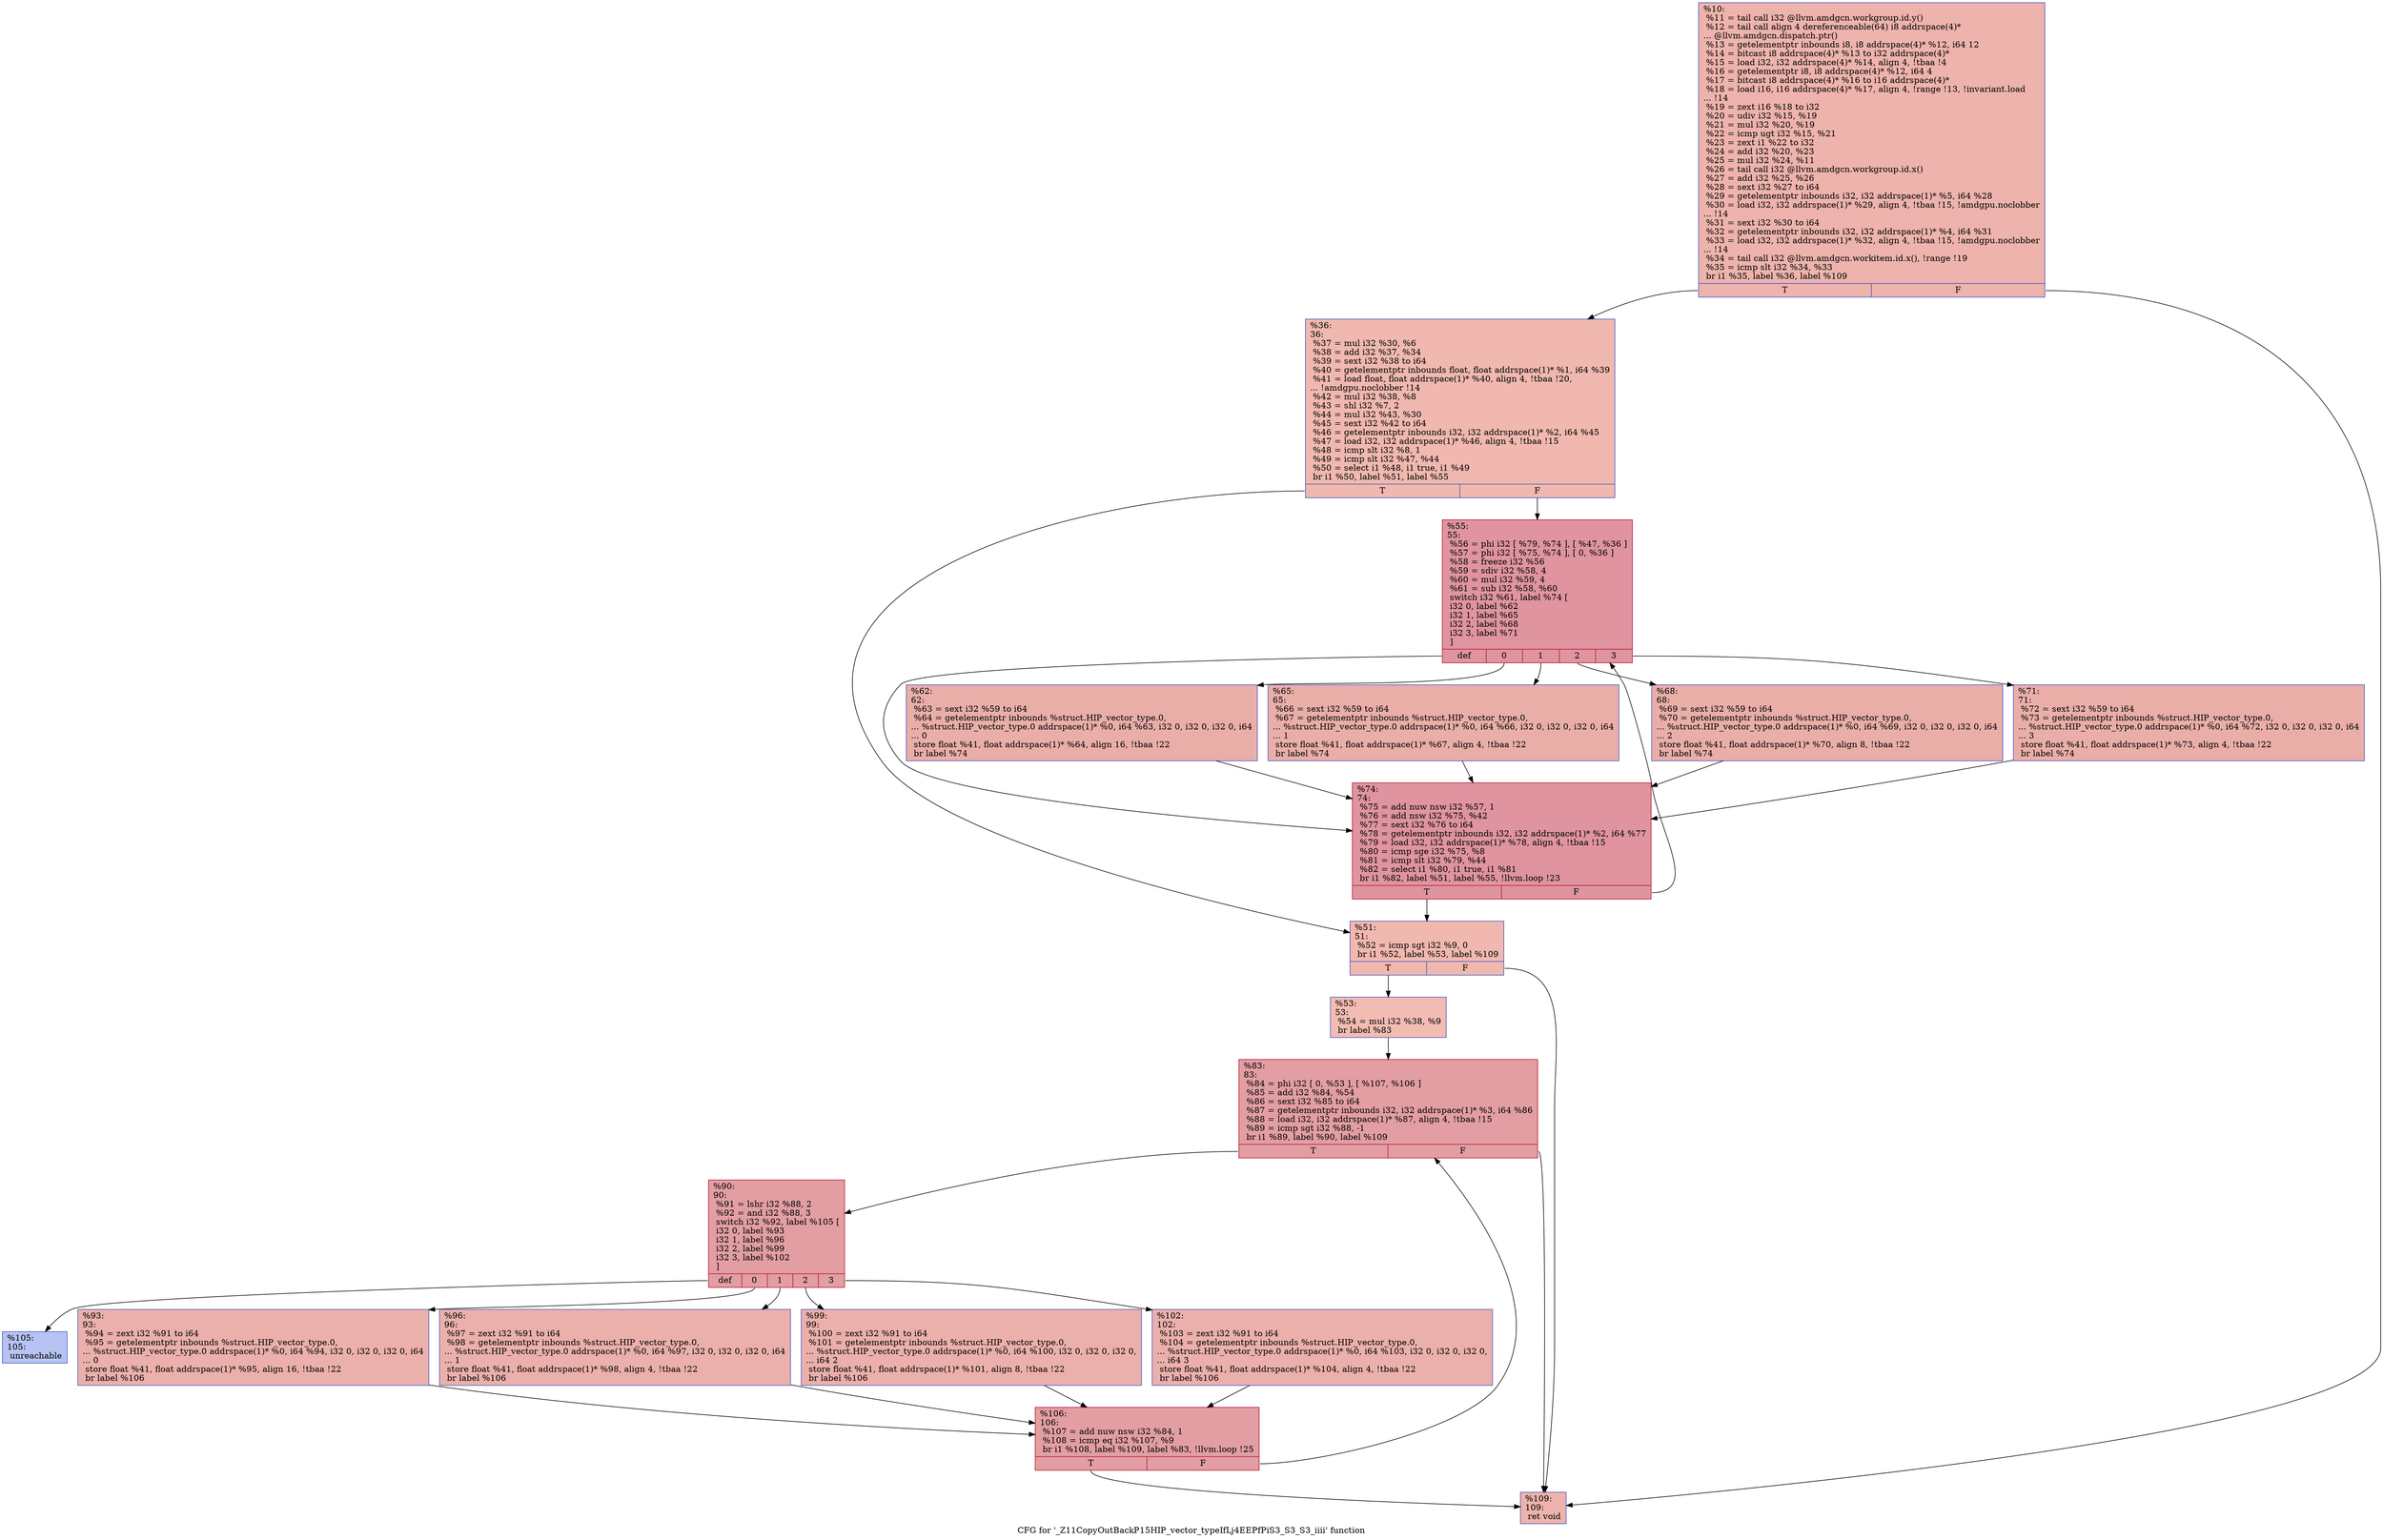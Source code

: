 digraph "CFG for '_Z11CopyOutBackP15HIP_vector_typeIfLj4EEPfPiS3_S3_S3_iiii' function" {
	label="CFG for '_Z11CopyOutBackP15HIP_vector_typeIfLj4EEPfPiS3_S3_S3_iiii' function";

	Node0x4cc2810 [shape=record,color="#3d50c3ff", style=filled, fillcolor="#d6524470",label="{%10:\l  %11 = tail call i32 @llvm.amdgcn.workgroup.id.y()\l  %12 = tail call align 4 dereferenceable(64) i8 addrspace(4)*\l... @llvm.amdgcn.dispatch.ptr()\l  %13 = getelementptr inbounds i8, i8 addrspace(4)* %12, i64 12\l  %14 = bitcast i8 addrspace(4)* %13 to i32 addrspace(4)*\l  %15 = load i32, i32 addrspace(4)* %14, align 4, !tbaa !4\l  %16 = getelementptr i8, i8 addrspace(4)* %12, i64 4\l  %17 = bitcast i8 addrspace(4)* %16 to i16 addrspace(4)*\l  %18 = load i16, i16 addrspace(4)* %17, align 4, !range !13, !invariant.load\l... !14\l  %19 = zext i16 %18 to i32\l  %20 = udiv i32 %15, %19\l  %21 = mul i32 %20, %19\l  %22 = icmp ugt i32 %15, %21\l  %23 = zext i1 %22 to i32\l  %24 = add i32 %20, %23\l  %25 = mul i32 %24, %11\l  %26 = tail call i32 @llvm.amdgcn.workgroup.id.x()\l  %27 = add i32 %25, %26\l  %28 = sext i32 %27 to i64\l  %29 = getelementptr inbounds i32, i32 addrspace(1)* %5, i64 %28\l  %30 = load i32, i32 addrspace(1)* %29, align 4, !tbaa !15, !amdgpu.noclobber\l... !14\l  %31 = sext i32 %30 to i64\l  %32 = getelementptr inbounds i32, i32 addrspace(1)* %4, i64 %31\l  %33 = load i32, i32 addrspace(1)* %32, align 4, !tbaa !15, !amdgpu.noclobber\l... !14\l  %34 = tail call i32 @llvm.amdgcn.workitem.id.x(), !range !19\l  %35 = icmp slt i32 %34, %33\l  br i1 %35, label %36, label %109\l|{<s0>T|<s1>F}}"];
	Node0x4cc2810:s0 -> Node0x4cc6d30;
	Node0x4cc2810:s1 -> Node0x4cc6dc0;
	Node0x4cc6d30 [shape=record,color="#3d50c3ff", style=filled, fillcolor="#dc5d4a70",label="{%36:\l36:                                               \l  %37 = mul i32 %30, %6\l  %38 = add i32 %37, %34\l  %39 = sext i32 %38 to i64\l  %40 = getelementptr inbounds float, float addrspace(1)* %1, i64 %39\l  %41 = load float, float addrspace(1)* %40, align 4, !tbaa !20,\l... !amdgpu.noclobber !14\l  %42 = mul i32 %38, %8\l  %43 = shl i32 %7, 2\l  %44 = mul i32 %43, %30\l  %45 = sext i32 %42 to i64\l  %46 = getelementptr inbounds i32, i32 addrspace(1)* %2, i64 %45\l  %47 = load i32, i32 addrspace(1)* %46, align 4, !tbaa !15\l  %48 = icmp slt i32 %8, 1\l  %49 = icmp slt i32 %47, %44\l  %50 = select i1 %48, i1 true, i1 %49\l  br i1 %50, label %51, label %55\l|{<s0>T|<s1>F}}"];
	Node0x4cc6d30:s0 -> Node0x4cc7850;
	Node0x4cc6d30:s1 -> Node0x4cc78e0;
	Node0x4cc7850 [shape=record,color="#3d50c3ff", style=filled, fillcolor="#dc5d4a70",label="{%51:\l51:                                               \l  %52 = icmp sgt i32 %9, 0\l  br i1 %52, label %53, label %109\l|{<s0>T|<s1>F}}"];
	Node0x4cc7850:s0 -> Node0x4cc7ae0;
	Node0x4cc7850:s1 -> Node0x4cc6dc0;
	Node0x4cc7ae0 [shape=record,color="#3d50c3ff", style=filled, fillcolor="#e1675170",label="{%53:\l53:                                               \l  %54 = mul i32 %38, %9\l  br label %83\l}"];
	Node0x4cc7ae0 -> Node0x4cc7c70;
	Node0x4cc78e0 [shape=record,color="#b70d28ff", style=filled, fillcolor="#b70d2870",label="{%55:\l55:                                               \l  %56 = phi i32 [ %79, %74 ], [ %47, %36 ]\l  %57 = phi i32 [ %75, %74 ], [ 0, %36 ]\l  %58 = freeze i32 %56\l  %59 = sdiv i32 %58, 4\l  %60 = mul i32 %59, 4\l  %61 = sub i32 %58, %60\l  switch i32 %61, label %74 [\l    i32 0, label %62\l    i32 1, label %65\l    i32 2, label %68\l    i32 3, label %71\l  ]\l|{<s0>def|<s1>0|<s2>1|<s3>2|<s4>3}}"];
	Node0x4cc78e0:s0 -> Node0x4cc7d60;
	Node0x4cc78e0:s1 -> Node0x4cc8210;
	Node0x4cc78e0:s2 -> Node0x4cc82a0;
	Node0x4cc78e0:s3 -> Node0x4cc8330;
	Node0x4cc78e0:s4 -> Node0x4cc83f0;
	Node0x4cc8210 [shape=record,color="#3d50c3ff", style=filled, fillcolor="#d0473d70",label="{%62:\l62:                                               \l  %63 = sext i32 %59 to i64\l  %64 = getelementptr inbounds %struct.HIP_vector_type.0,\l... %struct.HIP_vector_type.0 addrspace(1)* %0, i64 %63, i32 0, i32 0, i32 0, i64\l... 0\l  store float %41, float addrspace(1)* %64, align 16, !tbaa !22\l  br label %74\l}"];
	Node0x4cc8210 -> Node0x4cc7d60;
	Node0x4cc82a0 [shape=record,color="#3d50c3ff", style=filled, fillcolor="#d0473d70",label="{%65:\l65:                                               \l  %66 = sext i32 %59 to i64\l  %67 = getelementptr inbounds %struct.HIP_vector_type.0,\l... %struct.HIP_vector_type.0 addrspace(1)* %0, i64 %66, i32 0, i32 0, i32 0, i64\l... 1\l  store float %41, float addrspace(1)* %67, align 4, !tbaa !22\l  br label %74\l}"];
	Node0x4cc82a0 -> Node0x4cc7d60;
	Node0x4cc8330 [shape=record,color="#3d50c3ff", style=filled, fillcolor="#d0473d70",label="{%68:\l68:                                               \l  %69 = sext i32 %59 to i64\l  %70 = getelementptr inbounds %struct.HIP_vector_type.0,\l... %struct.HIP_vector_type.0 addrspace(1)* %0, i64 %69, i32 0, i32 0, i32 0, i64\l... 2\l  store float %41, float addrspace(1)* %70, align 8, !tbaa !22\l  br label %74\l}"];
	Node0x4cc8330 -> Node0x4cc7d60;
	Node0x4cc83f0 [shape=record,color="#3d50c3ff", style=filled, fillcolor="#d0473d70",label="{%71:\l71:                                               \l  %72 = sext i32 %59 to i64\l  %73 = getelementptr inbounds %struct.HIP_vector_type.0,\l... %struct.HIP_vector_type.0 addrspace(1)* %0, i64 %72, i32 0, i32 0, i32 0, i64\l... 3\l  store float %41, float addrspace(1)* %73, align 4, !tbaa !22\l  br label %74\l}"];
	Node0x4cc83f0 -> Node0x4cc7d60;
	Node0x4cc7d60 [shape=record,color="#b70d28ff", style=filled, fillcolor="#b70d2870",label="{%74:\l74:                                               \l  %75 = add nuw nsw i32 %57, 1\l  %76 = add nsw i32 %75, %42\l  %77 = sext i32 %76 to i64\l  %78 = getelementptr inbounds i32, i32 addrspace(1)* %2, i64 %77\l  %79 = load i32, i32 addrspace(1)* %78, align 4, !tbaa !15\l  %80 = icmp sge i32 %75, %8\l  %81 = icmp slt i32 %79, %44\l  %82 = select i1 %80, i1 true, i1 %81\l  br i1 %82, label %51, label %55, !llvm.loop !23\l|{<s0>T|<s1>F}}"];
	Node0x4cc7d60:s0 -> Node0x4cc7850;
	Node0x4cc7d60:s1 -> Node0x4cc78e0;
	Node0x4cc7c70 [shape=record,color="#b70d28ff", style=filled, fillcolor="#be242e70",label="{%83:\l83:                                               \l  %84 = phi i32 [ 0, %53 ], [ %107, %106 ]\l  %85 = add i32 %84, %54\l  %86 = sext i32 %85 to i64\l  %87 = getelementptr inbounds i32, i32 addrspace(1)* %3, i64 %86\l  %88 = load i32, i32 addrspace(1)* %87, align 4, !tbaa !15\l  %89 = icmp sgt i32 %88, -1\l  br i1 %89, label %90, label %109\l|{<s0>T|<s1>F}}"];
	Node0x4cc7c70:s0 -> Node0x4cca3a0;
	Node0x4cc7c70:s1 -> Node0x4cc6dc0;
	Node0x4cca3a0 [shape=record,color="#b70d28ff", style=filled, fillcolor="#be242e70",label="{%90:\l90:                                               \l  %91 = lshr i32 %88, 2\l  %92 = and i32 %88, 3\l  switch i32 %92, label %105 [\l    i32 0, label %93\l    i32 1, label %96\l    i32 2, label %99\l    i32 3, label %102\l  ]\l|{<s0>def|<s1>0|<s2>1|<s3>2|<s4>3}}"];
	Node0x4cca3a0:s0 -> Node0x4cca5c0;
	Node0x4cca3a0:s1 -> Node0x4cca610;
	Node0x4cca3a0:s2 -> Node0x4cca6a0;
	Node0x4cca3a0:s3 -> Node0x4cca730;
	Node0x4cca3a0:s4 -> Node0x4cca7c0;
	Node0x4cca610 [shape=record,color="#3d50c3ff", style=filled, fillcolor="#d24b4070",label="{%93:\l93:                                               \l  %94 = zext i32 %91 to i64\l  %95 = getelementptr inbounds %struct.HIP_vector_type.0,\l... %struct.HIP_vector_type.0 addrspace(1)* %0, i64 %94, i32 0, i32 0, i32 0, i64\l... 0\l  store float %41, float addrspace(1)* %95, align 16, !tbaa !22\l  br label %106\l}"];
	Node0x4cca610 -> Node0x4cca000;
	Node0x4cca6a0 [shape=record,color="#3d50c3ff", style=filled, fillcolor="#d24b4070",label="{%96:\l96:                                               \l  %97 = zext i32 %91 to i64\l  %98 = getelementptr inbounds %struct.HIP_vector_type.0,\l... %struct.HIP_vector_type.0 addrspace(1)* %0, i64 %97, i32 0, i32 0, i32 0, i64\l... 1\l  store float %41, float addrspace(1)* %98, align 4, !tbaa !22\l  br label %106\l}"];
	Node0x4cca6a0 -> Node0x4cca000;
	Node0x4cca730 [shape=record,color="#3d50c3ff", style=filled, fillcolor="#d24b4070",label="{%99:\l99:                                               \l  %100 = zext i32 %91 to i64\l  %101 = getelementptr inbounds %struct.HIP_vector_type.0,\l... %struct.HIP_vector_type.0 addrspace(1)* %0, i64 %100, i32 0, i32 0, i32 0,\l... i64 2\l  store float %41, float addrspace(1)* %101, align 8, !tbaa !22\l  br label %106\l}"];
	Node0x4cca730 -> Node0x4cca000;
	Node0x4cca7c0 [shape=record,color="#3d50c3ff", style=filled, fillcolor="#d24b4070",label="{%102:\l102:                                              \l  %103 = zext i32 %91 to i64\l  %104 = getelementptr inbounds %struct.HIP_vector_type.0,\l... %struct.HIP_vector_type.0 addrspace(1)* %0, i64 %103, i32 0, i32 0, i32 0,\l... i64 3\l  store float %41, float addrspace(1)* %104, align 4, !tbaa !22\l  br label %106\l}"];
	Node0x4cca7c0 -> Node0x4cca000;
	Node0x4cca5c0 [shape=record,color="#3d50c3ff", style=filled, fillcolor="#5977e370",label="{%105:\l105:                                              \l  unreachable\l}"];
	Node0x4cca000 [shape=record,color="#b70d28ff", style=filled, fillcolor="#be242e70",label="{%106:\l106:                                              \l  %107 = add nuw nsw i32 %84, 1\l  %108 = icmp eq i32 %107, %9\l  br i1 %108, label %109, label %83, !llvm.loop !25\l|{<s0>T|<s1>F}}"];
	Node0x4cca000:s0 -> Node0x4cc6dc0;
	Node0x4cca000:s1 -> Node0x4cc7c70;
	Node0x4cc6dc0 [shape=record,color="#3d50c3ff", style=filled, fillcolor="#d6524470",label="{%109:\l109:                                              \l  ret void\l}"];
}
